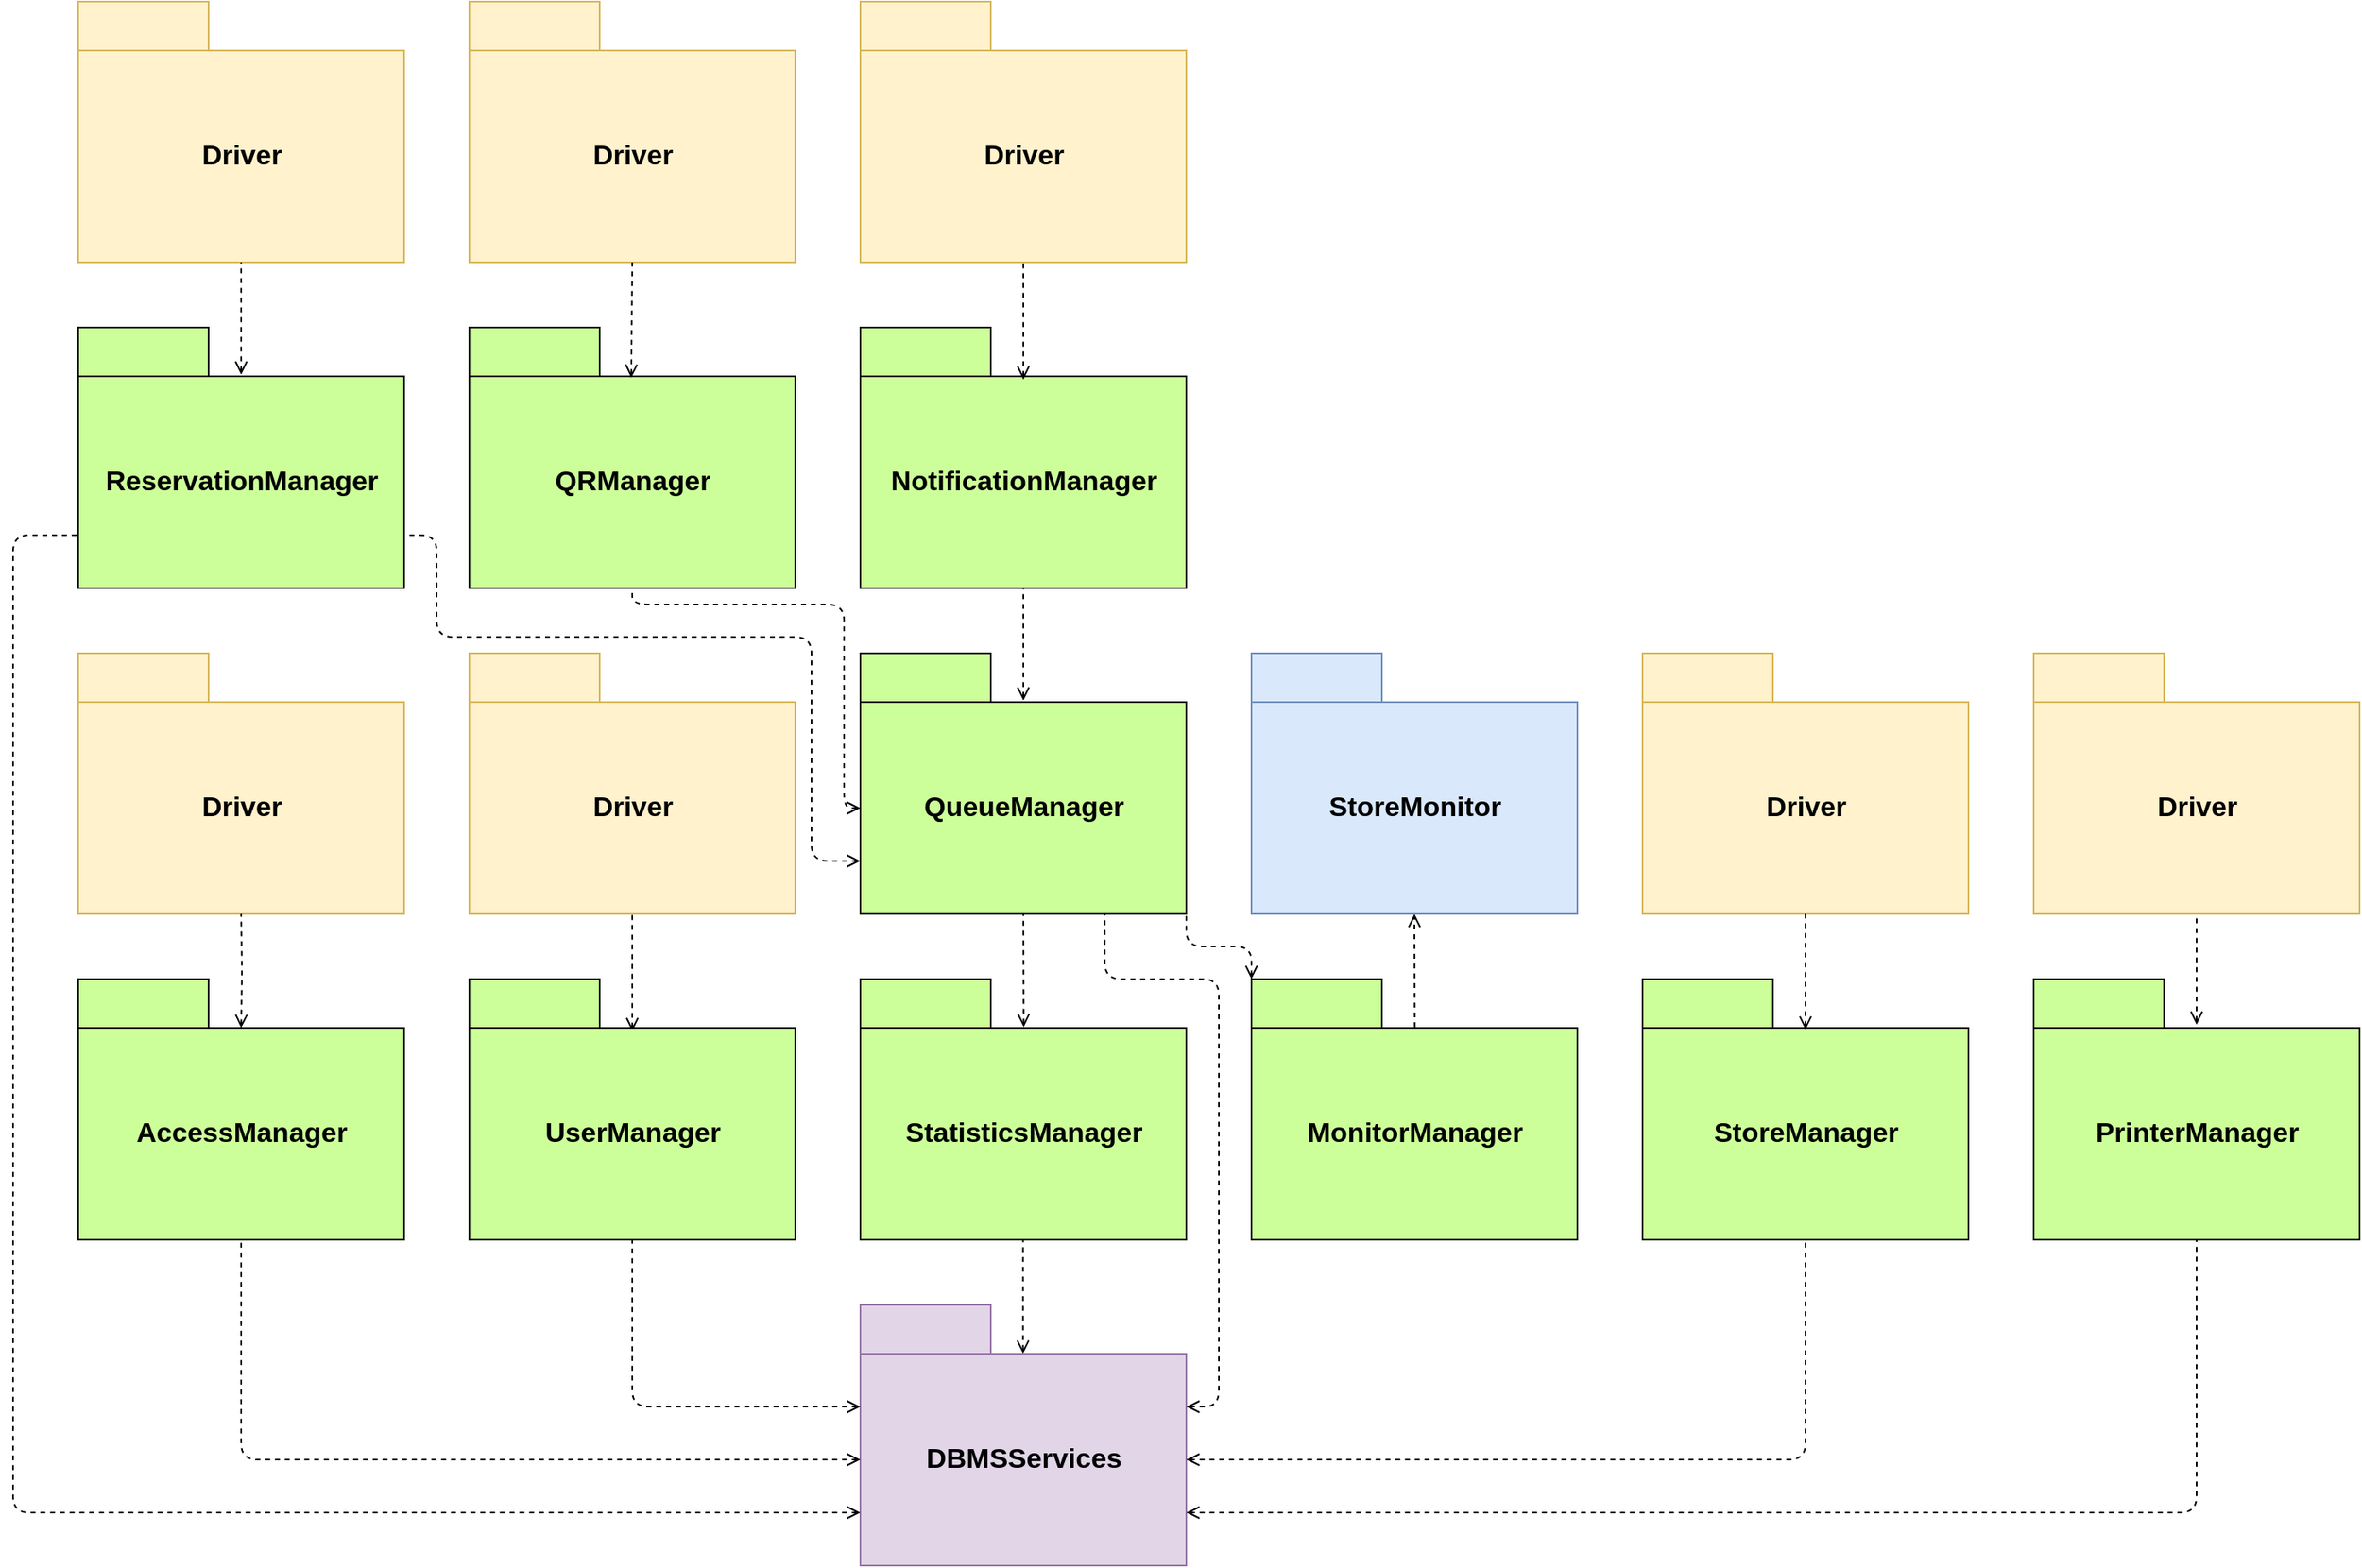 <mxfile version="13.9.9" type="device"><diagram id="e8Hta2k75pfFjp-H9L64" name="Page-1"><mxGraphModel dx="1913" dy="2015" grid="1" gridSize="10" guides="1" tooltips="1" connect="1" arrows="1" fold="1" page="1" pageScale="1" pageWidth="827" pageHeight="1169" math="0" shadow="0"><root><mxCell id="0"/><mxCell id="1" parent="0"/><mxCell id="U10Wx76kcDam0K-NCFvt-1" value="&lt;font style=&quot;font-size: 17px&quot;&gt;QueueManager&lt;/font&gt;" style="shape=folder;fontStyle=1;tabWidth=80;tabHeight=30;tabPosition=left;html=1;boundedLbl=1;fillColor=#CCFF99;" parent="1" vertex="1"><mxGeometry x="40" y="40" width="200" height="160" as="geometry"/></mxCell><mxCell id="hLM-zlGytWT00Mx6Y4mO-1" value="StatisticsManager" style="shape=folder;fontStyle=1;tabWidth=80;tabHeight=30;tabPosition=left;html=1;boundedLbl=1;" parent="1" vertex="1"><mxGeometry x="40" y="240" width="200" height="160" as="geometry"/></mxCell><mxCell id="hLM-zlGytWT00Mx6Y4mO-5" value="" style="edgeStyle=orthogonalEdgeStyle;rounded=0;orthogonalLoop=1;jettySize=auto;html=1;dashed=1;exitX=0.499;exitY=0.187;exitDx=0;exitDy=0;exitPerimeter=0;startArrow=open;startFill=0;endArrow=none;endFill=0;" parent="1" source="hLM-zlGytWT00Mx6Y4mO-2" target="hLM-zlGytWT00Mx6Y4mO-1" edge="1"><mxGeometry relative="1" as="geometry"><Array as="points"><mxPoint x="140" y="420"/><mxPoint x="140" y="420"/></Array></mxGeometry></mxCell><mxCell id="hLM-zlGytWT00Mx6Y4mO-2" value="&lt;font style=&quot;font-size: 17px&quot;&gt;DBMSServices&lt;/font&gt;" style="shape=folder;fontStyle=1;tabWidth=80;tabHeight=30;tabPosition=left;html=1;boundedLbl=1;fillColor=#e1d5e7;strokeColor=#9673a6;" parent="1" vertex="1"><mxGeometry x="40" y="440" width="200" height="160" as="geometry"/></mxCell><mxCell id="hLM-zlGytWT00Mx6Y4mO-8" value="" style="endArrow=none;dashed=1;html=1;entryX=0.5;entryY=1;entryDx=0;entryDy=0;entryPerimeter=0;exitX=0.501;exitY=0.184;exitDx=0;exitDy=0;exitPerimeter=0;startArrow=open;startFill=0;" parent="1" source="hLM-zlGytWT00Mx6Y4mO-1" target="U10Wx76kcDam0K-NCFvt-1" edge="1"><mxGeometry width="50" height="50" relative="1" as="geometry"><mxPoint x="130" y="270" as="sourcePoint"/><mxPoint x="180" y="220" as="targetPoint"/></mxGeometry></mxCell><mxCell id="hLM-zlGytWT00Mx6Y4mO-9" value="StoreMonitor" style="shape=folder;fontStyle=1;tabWidth=80;tabHeight=30;tabPosition=left;html=1;boundedLbl=1;" parent="1" vertex="1"><mxGeometry x="280" y="40" width="200" height="160" as="geometry"/></mxCell><mxCell id="hLM-zlGytWT00Mx6Y4mO-10" value="MonitorManager" style="shape=folder;fontStyle=1;tabWidth=80;tabHeight=30;tabPosition=left;html=1;boundedLbl=1;" parent="1" vertex="1"><mxGeometry x="280" y="240" width="200" height="160" as="geometry"/></mxCell><mxCell id="hLM-zlGytWT00Mx6Y4mO-11" value="" style="endArrow=open;dashed=1;html=1;entryX=0.5;entryY=1;entryDx=0;entryDy=0;entryPerimeter=0;exitX=0.501;exitY=0.184;exitDx=0;exitDy=0;exitPerimeter=0;startArrow=none;startFill=0;endFill=0;" parent="1" source="hLM-zlGytWT00Mx6Y4mO-10" target="hLM-zlGytWT00Mx6Y4mO-9" edge="1"><mxGeometry width="50" height="50" relative="1" as="geometry"><mxPoint x="370" y="270" as="sourcePoint"/><mxPoint x="420" y="220" as="targetPoint"/></mxGeometry></mxCell><mxCell id="eCVA5hzqWw-Tgyx6WJBl-1" value="&lt;font style=&quot;font-size: 17px&quot;&gt;NotificationManager&lt;/font&gt;" style="shape=folder;fontStyle=1;tabWidth=80;tabHeight=30;tabPosition=left;html=1;boundedLbl=1;fillColor=#CCFF99;" parent="1" vertex="1"><mxGeometry x="40" y="-160" width="200" height="160" as="geometry"/></mxCell><mxCell id="eCVA5hzqWw-Tgyx6WJBl-3" value="" style="endArrow=none;dashed=1;html=1;entryX=0.5;entryY=1;entryDx=0;entryDy=0;entryPerimeter=0;exitX=0.5;exitY=0.181;exitDx=0;exitDy=0;exitPerimeter=0;startArrow=open;startFill=0;" parent="1" source="U10Wx76kcDam0K-NCFvt-1" target="eCVA5hzqWw-Tgyx6WJBl-1" edge="1"><mxGeometry width="50" height="50" relative="1" as="geometry"><mxPoint x="140" y="60" as="sourcePoint"/><mxPoint x="190" y="10" as="targetPoint"/></mxGeometry></mxCell><mxCell id="UtlGEA2IGRFbims8WPvJ-1" value="AccessManager" style="shape=folder;fontStyle=1;tabWidth=80;tabHeight=30;tabPosition=left;html=1;boundedLbl=1;" parent="1" vertex="1"><mxGeometry x="-440" y="240" width="200" height="160" as="geometry"/></mxCell><mxCell id="UtlGEA2IGRFbims8WPvJ-2" value="UserManager" style="shape=folder;fontStyle=1;tabWidth=80;tabHeight=30;tabPosition=left;html=1;boundedLbl=1;" parent="1" vertex="1"><mxGeometry x="-200" y="240" width="200" height="160" as="geometry"/></mxCell><mxCell id="UtlGEA2IGRFbims8WPvJ-3" value="&lt;font style=&quot;font-size: 17px&quot;&gt;StoreManager&lt;/font&gt;" style="shape=folder;fontStyle=1;tabWidth=80;tabHeight=30;tabPosition=left;html=1;boundedLbl=1;fillColor=#CCFF99;" parent="1" vertex="1"><mxGeometry x="520" y="240" width="200" height="160" as="geometry"/></mxCell><mxCell id="UtlGEA2IGRFbims8WPvJ-4" value="" style="endArrow=none;dashed=1;html=1;entryX=0.5;entryY=1;entryDx=0;entryDy=0;entryPerimeter=0;exitX=0;exitY=0;exitDx=0;exitDy=95;exitPerimeter=0;edgeStyle=orthogonalEdgeStyle;startArrow=open;startFill=0;" parent="1" source="hLM-zlGytWT00Mx6Y4mO-2" target="UtlGEA2IGRFbims8WPvJ-1" edge="1"><mxGeometry width="50" height="50" relative="1" as="geometry"><mxPoint x="-270" y="550" as="sourcePoint"/><mxPoint x="-220" y="500" as="targetPoint"/></mxGeometry></mxCell><mxCell id="UtlGEA2IGRFbims8WPvJ-5" value="" style="endArrow=none;dashed=1;html=1;entryX=0.5;entryY=1;entryDx=0;entryDy=0;entryPerimeter=0;exitX=0;exitY=0;exitDx=0;exitDy=62.5;exitPerimeter=0;edgeStyle=orthogonalEdgeStyle;startArrow=open;startFill=0;" parent="1" source="hLM-zlGytWT00Mx6Y4mO-2" target="UtlGEA2IGRFbims8WPvJ-2" edge="1"><mxGeometry width="50" height="50" relative="1" as="geometry"><mxPoint x="-120" y="460" as="sourcePoint"/><mxPoint x="-70" y="410" as="targetPoint"/></mxGeometry></mxCell><mxCell id="UtlGEA2IGRFbims8WPvJ-6" value="" style="endArrow=none;dashed=1;html=1;entryX=0.5;entryY=1;entryDx=0;entryDy=0;entryPerimeter=0;exitX=0;exitY=0;exitDx=200;exitDy=95;exitPerimeter=0;edgeStyle=orthogonalEdgeStyle;startArrow=open;startFill=0;" parent="1" source="hLM-zlGytWT00Mx6Y4mO-2" target="UtlGEA2IGRFbims8WPvJ-3" edge="1"><mxGeometry width="50" height="50" relative="1" as="geometry"><mxPoint x="360" y="590" as="sourcePoint"/><mxPoint x="570" y="480" as="targetPoint"/></mxGeometry></mxCell><mxCell id="UtlGEA2IGRFbims8WPvJ-7" value="&lt;font style=&quot;font-size: 17px&quot;&gt;QRManager&lt;/font&gt;" style="shape=folder;fontStyle=1;tabWidth=80;tabHeight=30;tabPosition=left;html=1;boundedLbl=1;fillColor=#CCFF99;" parent="1" vertex="1"><mxGeometry x="-200" y="-160" width="200" height="160" as="geometry"/></mxCell><mxCell id="UtlGEA2IGRFbims8WPvJ-8" value="" style="endArrow=none;dashed=1;html=1;entryX=0.5;entryY=1;entryDx=0;entryDy=0;entryPerimeter=0;exitX=0;exitY=0;exitDx=0;exitDy=95;exitPerimeter=0;edgeStyle=orthogonalEdgeStyle;startArrow=open;startFill=0;" parent="1" source="U10Wx76kcDam0K-NCFvt-1" target="UtlGEA2IGRFbims8WPvJ-7" edge="1"><mxGeometry width="50" height="50" relative="1" as="geometry"><mxPoint x="-130" y="130" as="sourcePoint"/><mxPoint x="-80" y="80" as="targetPoint"/><Array as="points"><mxPoint x="30" y="135"/><mxPoint x="30" y="10"/><mxPoint x="-100" y="10"/></Array></mxGeometry></mxCell><mxCell id="UtlGEA2IGRFbims8WPvJ-9" value="&lt;font style=&quot;font-size: 17px&quot;&gt;PrinterManager&lt;/font&gt;" style="shape=folder;fontStyle=1;tabWidth=80;tabHeight=30;tabPosition=left;html=1;boundedLbl=1;fillColor=#CCFF99;" parent="1" vertex="1"><mxGeometry x="760" y="240" width="200" height="160" as="geometry"/></mxCell><mxCell id="UtlGEA2IGRFbims8WPvJ-10" value="" style="endArrow=none;dashed=1;html=1;entryX=0.5;entryY=1;entryDx=0;entryDy=0;entryPerimeter=0;exitX=0;exitY=0;exitDx=200;exitDy=127.5;exitPerimeter=0;edgeStyle=orthogonalEdgeStyle;startArrow=open;startFill=0;" parent="1" source="hLM-zlGytWT00Mx6Y4mO-2" target="UtlGEA2IGRFbims8WPvJ-9" edge="1"><mxGeometry width="50" height="50" relative="1" as="geometry"><mxPoint x="250" y="545" as="sourcePoint"/><mxPoint x="630" y="410" as="targetPoint"/></mxGeometry></mxCell><mxCell id="UtlGEA2IGRFbims8WPvJ-11" value="&lt;font style=&quot;font-size: 17px&quot;&gt;ReservationManager&lt;/font&gt;" style="shape=folder;fontStyle=1;tabWidth=80;tabHeight=30;tabPosition=left;html=1;boundedLbl=1;fillColor=#CCFF99;" parent="1" vertex="1"><mxGeometry x="-440" y="-160" width="200" height="160" as="geometry"/></mxCell><mxCell id="UtlGEA2IGRFbims8WPvJ-12" value="" style="endArrow=none;dashed=1;html=1;entryX=0;entryY=0;entryDx=200;entryDy=127.5;entryPerimeter=0;exitX=0;exitY=0;exitDx=0;exitDy=127.5;exitPerimeter=0;edgeStyle=orthogonalEdgeStyle;startArrow=open;startFill=0;" parent="1" source="U10Wx76kcDam0K-NCFvt-1" target="UtlGEA2IGRFbims8WPvJ-11" edge="1"><mxGeometry width="50" height="50" relative="1" as="geometry"><mxPoint x="50" y="145" as="sourcePoint"/><mxPoint x="-90" y="10" as="targetPoint"/><Array as="points"><mxPoint x="10" y="168"/><mxPoint x="10" y="30"/><mxPoint x="-220" y="30"/><mxPoint x="-220" y="-32"/></Array></mxGeometry></mxCell><mxCell id="UtlGEA2IGRFbims8WPvJ-13" value="" style="endArrow=none;dashed=1;html=1;entryX=0;entryY=0;entryDx=0;entryDy=127.5;entryPerimeter=0;exitX=0;exitY=0;exitDx=0;exitDy=127.5;exitPerimeter=0;edgeStyle=orthogonalEdgeStyle;startArrow=open;startFill=0;" parent="1" source="hLM-zlGytWT00Mx6Y4mO-2" target="UtlGEA2IGRFbims8WPvJ-11" edge="1"><mxGeometry width="50" height="50" relative="1" as="geometry"><mxPoint x="-600" y="350" as="sourcePoint"/><mxPoint x="-550" y="300" as="targetPoint"/><Array as="points"><mxPoint x="-480" y="568"/><mxPoint x="-480" y="-32"/></Array></mxGeometry></mxCell><mxCell id="u9ROUsM7tBJfwsVTCAAf-1" value="&lt;font style=&quot;font-size: 17px&quot;&gt;Driver&lt;/font&gt;" style="shape=folder;fontStyle=1;tabWidth=80;tabHeight=30;tabPosition=left;html=1;boundedLbl=1;fillColor=#fff2cc;strokeColor=#d6b656;" parent="1" vertex="1"><mxGeometry x="-440" y="40" width="200" height="160" as="geometry"/></mxCell><mxCell id="u9ROUsM7tBJfwsVTCAAf-2" value="&lt;font style=&quot;font-size: 17px&quot;&gt;Driver&lt;/font&gt;" style="shape=folder;fontStyle=1;tabWidth=80;tabHeight=30;tabPosition=left;html=1;boundedLbl=1;fillColor=#fff2cc;strokeColor=#d6b656;" parent="1" vertex="1"><mxGeometry x="-200" y="40" width="200" height="160" as="geometry"/></mxCell><mxCell id="u9ROUsM7tBJfwsVTCAAf-3" value="" style="endArrow=none;dashed=1;html=1;entryX=0.5;entryY=1;entryDx=0;entryDy=0;entryPerimeter=0;edgeStyle=orthogonalEdgeStyle;startArrow=open;startFill=0;" parent="1" target="u9ROUsM7tBJfwsVTCAAf-1" edge="1"><mxGeometry width="50" height="50" relative="1" as="geometry"><mxPoint x="-340" y="270" as="sourcePoint"/><mxPoint x="-330" y="410" as="targetPoint"/></mxGeometry></mxCell><mxCell id="u9ROUsM7tBJfwsVTCAAf-4" value="" style="endArrow=none;dashed=1;html=1;entryX=0.5;entryY=1;entryDx=0;entryDy=0;entryPerimeter=0;edgeStyle=orthogonalEdgeStyle;startArrow=open;startFill=0;exitX=0.5;exitY=0.2;exitDx=0;exitDy=0;exitPerimeter=0;" parent="1" source="UtlGEA2IGRFbims8WPvJ-2" target="u9ROUsM7tBJfwsVTCAAf-2" edge="1"><mxGeometry width="50" height="50" relative="1" as="geometry"><mxPoint x="-330" y="280" as="sourcePoint"/><mxPoint x="-330" y="210" as="targetPoint"/></mxGeometry></mxCell><mxCell id="u9ROUsM7tBJfwsVTCAAf-6" value="&lt;font style=&quot;font-size: 17px&quot;&gt;Driver&lt;/font&gt;" style="shape=folder;fontStyle=1;tabWidth=80;tabHeight=30;tabPosition=left;html=1;boundedLbl=1;fillColor=#fff2cc;strokeColor=#d6b656;" parent="1" vertex="1"><mxGeometry x="520" y="40" width="200" height="160" as="geometry"/></mxCell><mxCell id="u9ROUsM7tBJfwsVTCAAf-7" value="&lt;font style=&quot;font-size: 17px&quot;&gt;Driver&lt;/font&gt;" style="shape=folder;fontStyle=1;tabWidth=80;tabHeight=30;tabPosition=left;html=1;boundedLbl=1;fillColor=#fff2cc;strokeColor=#d6b656;" parent="1" vertex="1"><mxGeometry x="760" y="40" width="200" height="160" as="geometry"/></mxCell><mxCell id="u9ROUsM7tBJfwsVTCAAf-8" value="" style="endArrow=none;dashed=1;html=1;entryX=0.5;entryY=1;entryDx=0;entryDy=0;entryPerimeter=0;exitX=0.5;exitY=0.194;exitDx=0;exitDy=0;exitPerimeter=0;startArrow=open;startFill=0;" parent="1" source="UtlGEA2IGRFbims8WPvJ-3" target="u9ROUsM7tBJfwsVTCAAf-6" edge="1"><mxGeometry width="50" height="50" relative="1" as="geometry"><mxPoint x="390.2" y="279.44" as="sourcePoint"/><mxPoint x="390" y="210" as="targetPoint"/></mxGeometry></mxCell><mxCell id="u9ROUsM7tBJfwsVTCAAf-9" value="" style="endArrow=none;dashed=1;html=1;entryX=0.5;entryY=1;entryDx=0;entryDy=0;entryPerimeter=0;exitX=0.5;exitY=0.175;exitDx=0;exitDy=0;exitPerimeter=0;startArrow=open;startFill=0;" parent="1" source="UtlGEA2IGRFbims8WPvJ-9" target="u9ROUsM7tBJfwsVTCAAf-7" edge="1"><mxGeometry width="50" height="50" relative="1" as="geometry"><mxPoint x="630" y="281.04" as="sourcePoint"/><mxPoint x="630" y="210" as="targetPoint"/></mxGeometry></mxCell><mxCell id="u9ROUsM7tBJfwsVTCAAf-10" value="&lt;font style=&quot;font-size: 17px&quot;&gt;Driver&lt;/font&gt;" style="shape=folder;fontStyle=1;tabWidth=80;tabHeight=30;tabPosition=left;html=1;boundedLbl=1;fillColor=#fff2cc;strokeColor=#d6b656;" parent="1" vertex="1"><mxGeometry x="40" y="-360" width="200" height="160" as="geometry"/></mxCell><mxCell id="u9ROUsM7tBJfwsVTCAAf-11" value="&lt;font style=&quot;font-size: 17px&quot;&gt;Driver&lt;/font&gt;" style="shape=folder;fontStyle=1;tabWidth=80;tabHeight=30;tabPosition=left;html=1;boundedLbl=1;fillColor=#fff2cc;strokeColor=#d6b656;" parent="1" vertex="1"><mxGeometry x="-200" y="-360" width="200" height="160" as="geometry"/></mxCell><mxCell id="u9ROUsM7tBJfwsVTCAAf-12" value="&lt;font style=&quot;font-size: 17px&quot;&gt;Driver&lt;/font&gt;" style="shape=folder;fontStyle=1;tabWidth=80;tabHeight=30;tabPosition=left;html=1;boundedLbl=1;fillColor=#fff2cc;strokeColor=#d6b656;" parent="1" vertex="1"><mxGeometry x="-440" y="-360" width="200" height="160" as="geometry"/></mxCell><mxCell id="u9ROUsM7tBJfwsVTCAAf-14" value="" style="endArrow=none;dashed=1;html=1;entryX=0.5;entryY=1;entryDx=0;entryDy=0;entryPerimeter=0;exitX=0.5;exitY=0.181;exitDx=0;exitDy=0;exitPerimeter=0;startArrow=open;startFill=0;" parent="1" source="UtlGEA2IGRFbims8WPvJ-11" target="u9ROUsM7tBJfwsVTCAAf-12" edge="1"><mxGeometry width="50" height="50" relative="1" as="geometry"><mxPoint x="150" y="78.96" as="sourcePoint"/><mxPoint x="150" y="10" as="targetPoint"/></mxGeometry></mxCell><mxCell id="u9ROUsM7tBJfwsVTCAAf-15" value="" style="endArrow=none;dashed=1;html=1;entryX=0.5;entryY=1;entryDx=0;entryDy=0;entryPerimeter=0;exitX=0.497;exitY=0.193;exitDx=0;exitDy=0;exitPerimeter=0;startArrow=open;startFill=0;" parent="1" source="UtlGEA2IGRFbims8WPvJ-7" target="u9ROUsM7tBJfwsVTCAAf-11" edge="1"><mxGeometry width="50" height="50" relative="1" as="geometry"><mxPoint x="-330" y="-121.04" as="sourcePoint"/><mxPoint x="-330" y="-190" as="targetPoint"/></mxGeometry></mxCell><mxCell id="u9ROUsM7tBJfwsVTCAAf-16" value="" style="endArrow=none;dashed=1;html=1;entryX=0.5;entryY=1;entryDx=0;entryDy=0;entryPerimeter=0;exitX=0.5;exitY=0.2;exitDx=0;exitDy=0;exitPerimeter=0;startArrow=open;startFill=0;" parent="1" source="eCVA5hzqWw-Tgyx6WJBl-1" target="u9ROUsM7tBJfwsVTCAAf-10" edge="1"><mxGeometry width="50" height="50" relative="1" as="geometry"><mxPoint x="-90" y="-122" as="sourcePoint"/><mxPoint x="-90" y="-190" as="targetPoint"/></mxGeometry></mxCell><mxCell id="u9ROUsM7tBJfwsVTCAAf-17" value="StoreMonitor" style="shape=folder;fontStyle=1;tabWidth=80;tabHeight=30;tabPosition=left;html=1;boundedLbl=1;" parent="1" vertex="1"><mxGeometry x="280" y="40" width="200" height="160" as="geometry"/></mxCell><mxCell id="u9ROUsM7tBJfwsVTCAAf-18" value="AccessManager" style="shape=folder;fontStyle=1;tabWidth=80;tabHeight=30;tabPosition=left;html=1;boundedLbl=1;" parent="1" vertex="1"><mxGeometry x="-440" y="240" width="200" height="160" as="geometry"/></mxCell><mxCell id="u9ROUsM7tBJfwsVTCAAf-19" value="&lt;font style=&quot;font-size: 17px&quot;&gt;StoreMonitor&lt;/font&gt;" style="shape=folder;fontStyle=1;tabWidth=80;tabHeight=30;tabPosition=left;html=1;boundedLbl=1;fillColor=#dae8fc;strokeColor=#6c8ebf;" parent="1" vertex="1"><mxGeometry x="280" y="40" width="200" height="160" as="geometry"/></mxCell><mxCell id="u9ROUsM7tBJfwsVTCAAf-20" value="&lt;font style=&quot;font-size: 17px&quot;&gt;AccessManager&lt;/font&gt;" style="shape=folder;fontStyle=1;tabWidth=80;tabHeight=30;tabPosition=left;html=1;boundedLbl=1;fillColor=#CCFF99;" parent="1" vertex="1"><mxGeometry x="-440" y="240" width="200" height="160" as="geometry"/></mxCell><mxCell id="u9ROUsM7tBJfwsVTCAAf-21" value="&lt;font style=&quot;font-size: 17px&quot;&gt;StatisticsManager&lt;/font&gt;" style="shape=folder;fontStyle=1;tabWidth=80;tabHeight=30;tabPosition=left;html=1;boundedLbl=1;fillColor=#CCFF99;" parent="1" vertex="1"><mxGeometry x="40" y="240" width="200" height="160" as="geometry"/></mxCell><mxCell id="u9ROUsM7tBJfwsVTCAAf-22" value="&lt;font style=&quot;font-size: 17px&quot;&gt;MonitorManager&lt;/font&gt;" style="shape=folder;fontStyle=1;tabWidth=80;tabHeight=30;tabPosition=left;html=1;boundedLbl=1;fillColor=#CCFF99;" parent="1" vertex="1"><mxGeometry x="280" y="240" width="200" height="160" as="geometry"/></mxCell><mxCell id="u9ROUsM7tBJfwsVTCAAf-23" value="&lt;font style=&quot;font-size: 17px&quot;&gt;UserManager&lt;/font&gt;" style="shape=folder;fontStyle=1;tabWidth=80;tabHeight=30;tabPosition=left;html=1;boundedLbl=1;fillColor=#CCFF99;" parent="1" vertex="1"><mxGeometry x="-200" y="240" width="200" height="160" as="geometry"/></mxCell><mxCell id="zeGWNsRaX3I-MnTm4l_O-1" value="" style="endArrow=none;dashed=1;html=1;exitX=0;exitY=0;exitDx=200;exitDy=62.5;exitPerimeter=0;edgeStyle=orthogonalEdgeStyle;startArrow=open;startFill=0;entryX=0.75;entryY=1;entryDx=0;entryDy=0;entryPerimeter=0;" parent="1" edge="1"><mxGeometry width="50" height="50" relative="1" as="geometry"><mxPoint x="240" y="502.5" as="sourcePoint"/><mxPoint x="190" y="200" as="targetPoint"/><Array as="points"><mxPoint x="260" y="503"/><mxPoint x="260" y="240"/><mxPoint x="190" y="240"/></Array></mxGeometry></mxCell><mxCell id="zeGWNsRaX3I-MnTm4l_O-2" value="" style="endArrow=none;dashed=1;html=1;entryX=0;entryY=0;entryDx=200;entryDy=160;entryPerimeter=0;startArrow=open;startFill=0;edgeStyle=orthogonalEdgeStyle;exitX=0;exitY=0;exitDx=0;exitDy=0;exitPerimeter=0;" parent="1" edge="1"><mxGeometry width="50" height="50" relative="1" as="geometry"><mxPoint x="280" y="240" as="sourcePoint"/><mxPoint x="240" y="200" as="targetPoint"/><Array as="points"><mxPoint x="280" y="220"/><mxPoint x="240" y="220"/></Array></mxGeometry></mxCell></root></mxGraphModel></diagram></mxfile>